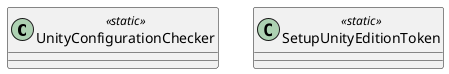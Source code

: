 @startuml
class UnityConfigurationChecker <<static>> {
}
class SetupUnityEditionToken <<static>> {
}
@enduml
